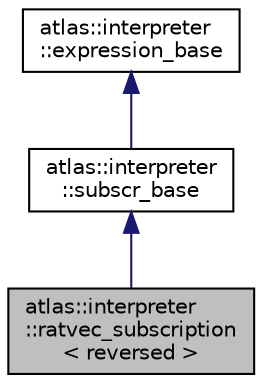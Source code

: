 digraph "atlas::interpreter::ratvec_subscription&lt; reversed &gt;"
{
  edge [fontname="Helvetica",fontsize="10",labelfontname="Helvetica",labelfontsize="10"];
  node [fontname="Helvetica",fontsize="10",shape=record];
  Node1 [label="atlas::interpreter\l::ratvec_subscription\l\< reversed \>",height=0.2,width=0.4,color="black", fillcolor="grey75", style="filled", fontcolor="black"];
  Node2 -> Node1 [dir="back",color="midnightblue",fontsize="10",style="solid",fontname="Helvetica"];
  Node2 [label="atlas::interpreter\l::subscr_base",height=0.2,width=0.4,color="black", fillcolor="white", style="filled",URL="$structatlas_1_1interpreter_1_1subscr__base.html"];
  Node3 -> Node2 [dir="back",color="midnightblue",fontsize="10",style="solid",fontname="Helvetica"];
  Node3 [label="atlas::interpreter\l::expression_base",height=0.2,width=0.4,color="black", fillcolor="white", style="filled",URL="$structatlas_1_1interpreter_1_1expression__base.html"];
}
